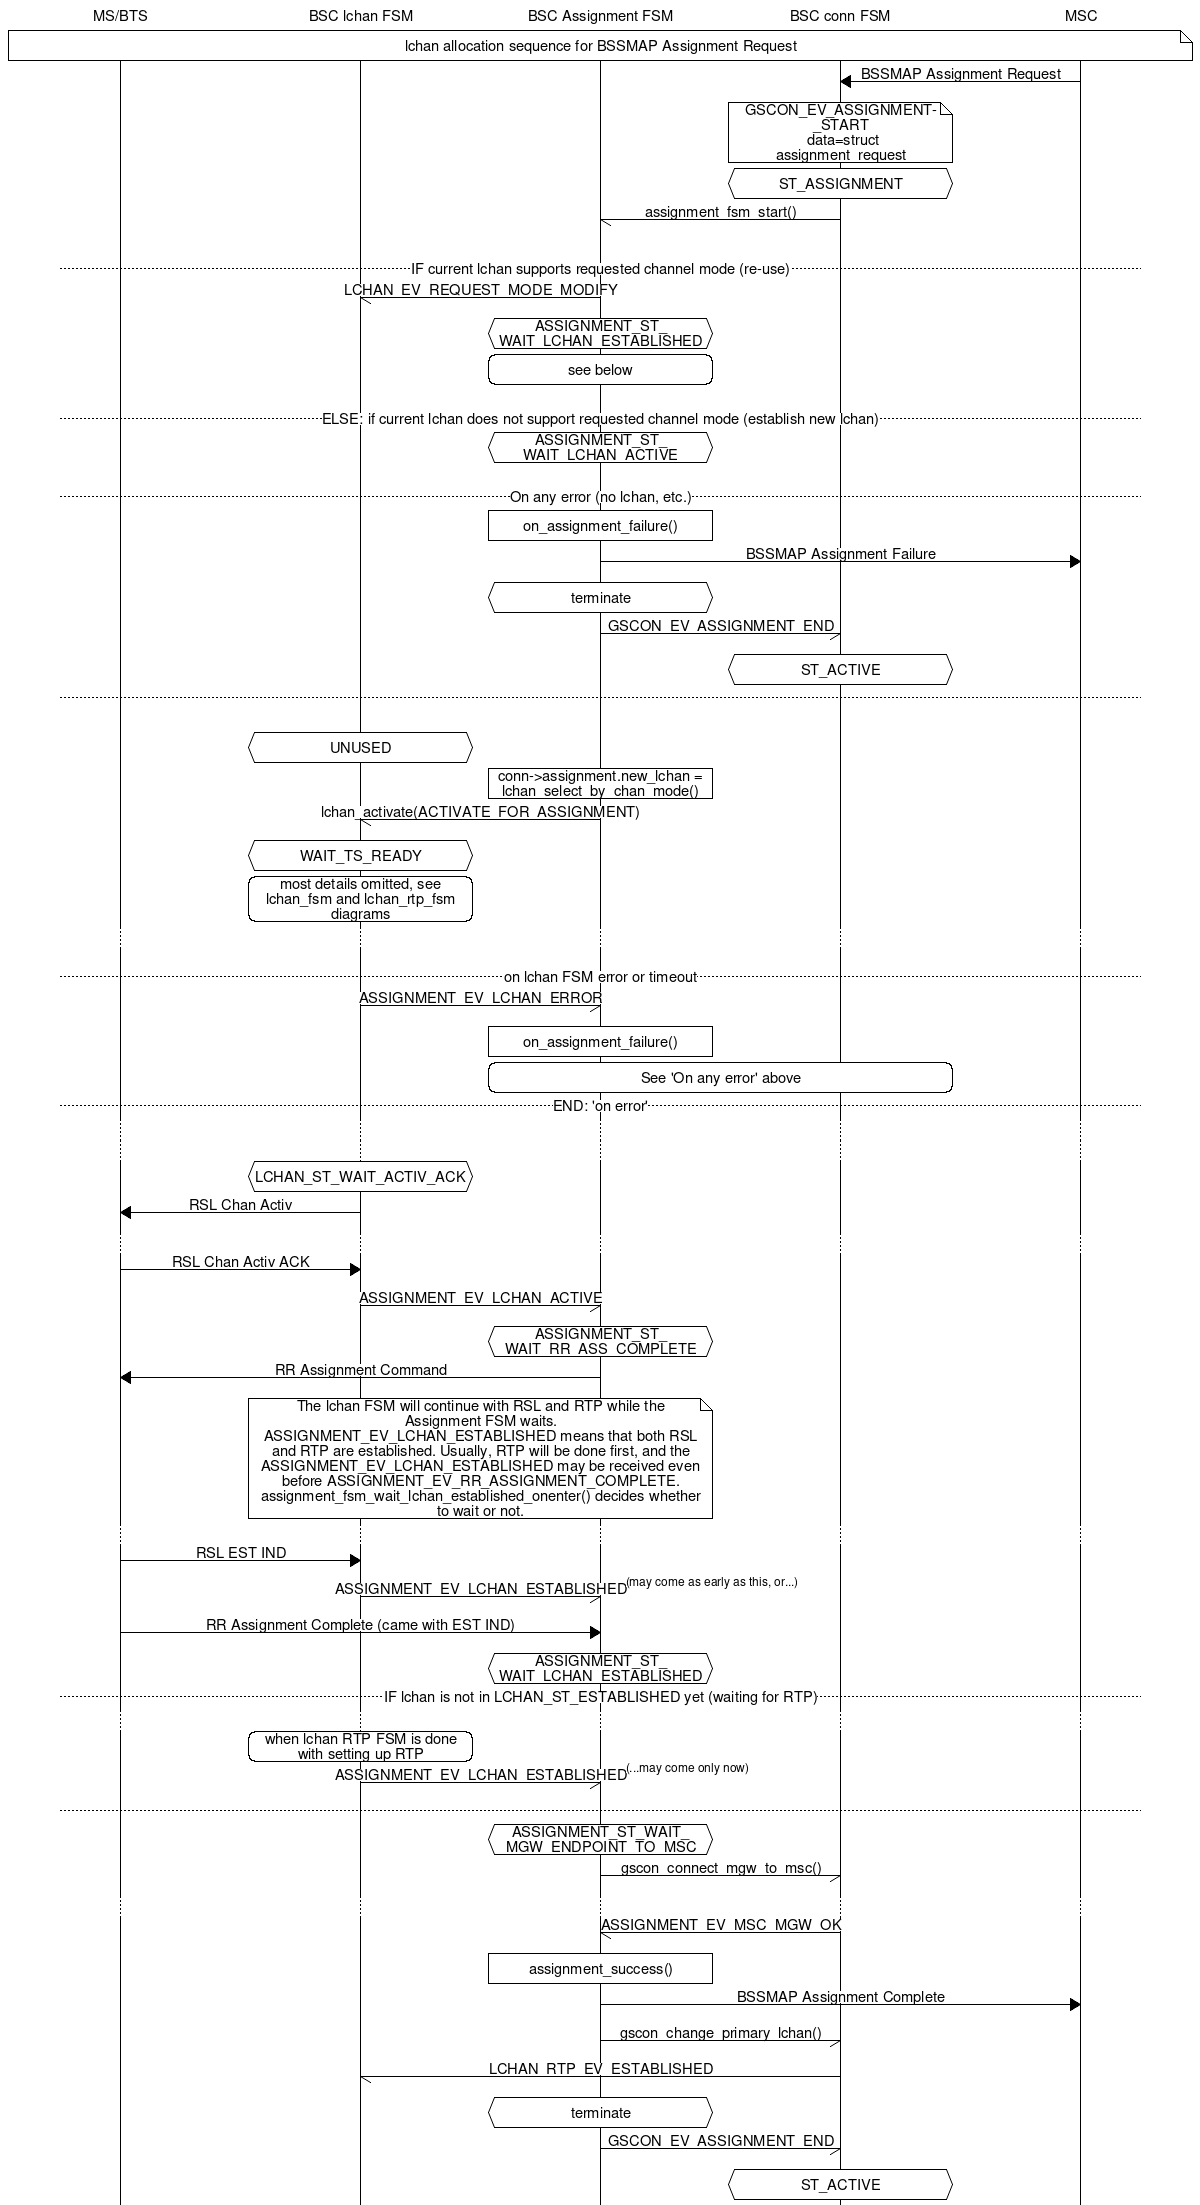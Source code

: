 msc {
	hscale=2;
	ms [label="MS/BTS"], lchan[label="BSC lchan FSM"], ass[label="BSC Assignment FSM"],
	gscon[label="BSC conn FSM"], msc_[label="MSC"];

	ms note msc_ [label="lchan allocation sequence for BSSMAP Assignment Request"];

	gscon <= msc_ [label="BSSMAP Assignment Request"];
	gscon note gscon [label="GSCON_EV_ASSIGNMENT_START\n data=struct assignment_request"];
	gscon abox gscon [label="ST_ASSIGNMENT"];
	ass <- gscon [label="assignment_fsm_start()"];
	|||;
	--- [label="IF current lchan supports requested channel mode (re-use)"];
	lchan <- ass [label="LCHAN_EV_REQUEST_MODE_MODIFY"];
	ass abox ass [label="ASSIGNMENT_ST_\nWAIT_LCHAN_ESTABLISHED"];
	ass rbox ass [label="see below"];

	|||;
	--- [label="ELSE: if current lchan does not support requested channel mode (establish new lchan)"];
	ass abox ass [label="ASSIGNMENT_ST_\nWAIT_LCHAN_ACTIVE"];

	|||;
	--- [label="On any error (no lchan, etc.)"];
	ass box ass [label="on_assignment_failure()"];
	ass => msc_ [label="BSSMAP Assignment Failure"];
	ass abox ass [label="terminate"];
	ass -> gscon [label="GSCON_EV_ASSIGNMENT_END"];
	gscon abox gscon [label="ST_ACTIVE"];
	---;
	|||;
	lchan abox lchan [label="UNUSED"];
	ass box ass [label="conn->assignment.new_lchan = lchan_select_by_chan_mode()"];
	lchan <- ass [label="lchan_activate(ACTIVATE_FOR_ASSIGNMENT)"];
	lchan abox lchan [label="WAIT_TS_READY"];
	lchan rbox lchan [label="most details omitted, see lchan_fsm and lchan_rtp_fsm diagrams"];
	...;
	|||;
	--- [label="on lchan FSM error or timeout"];
	lchan -> ass [label="ASSIGNMENT_EV_LCHAN_ERROR"];
	ass box ass [label="on_assignment_failure()"];
	ass rbox gscon [label="See 'On any error' above"];
	--- [label="END: 'on error'"];
	...;
	...;

	lchan abox lchan [label="LCHAN_ST_WAIT_ACTIV_ACK"];
	ms <= lchan [label="RSL Chan Activ"];
	...;
	ms => lchan [label="RSL Chan Activ ACK"];
	lchan -> ass [label="ASSIGNMENT_EV_LCHAN_ACTIVE"];
	ass abox ass [label="ASSIGNMENT_ST_\nWAIT_RR_ASS_COMPLETE"];
	ms <= ass [label="RR Assignment Command"];
	lchan note ass [label="The lchan FSM will continue with RSL and RTP while the Assignment FSM waits.
		ASSIGNMENT_EV_LCHAN_ESTABLISHED means that both RSL and RTP are established.
		Usually, RTP will be done first, and the ASSIGNMENT_EV_LCHAN_ESTABLISHED may be
		received even before ASSIGNMENT_EV_RR_ASSIGNMENT_COMPLETE.
		assignment_fsm_wait_lchan_established_onenter() decides whether to wait or not."];
	...;
	ms => lchan [label="RSL EST IND"];
	lchan -> ass [label="ASSIGNMENT_EV_LCHAN_ESTABLISHED",ID="(may come as early as this, or...)"];
	ms => ass [label="RR Assignment Complete (came with EST IND)"];
	ass abox ass [label="ASSIGNMENT_ST_\nWAIT_LCHAN_ESTABLISHED"];
	--- [label="IF lchan is not in LCHAN_ST_ESTABLISHED yet (waiting for RTP)"];
	...;
	lchan rbox lchan [label="when lchan RTP FSM is done with setting up RTP"];
	lchan -> ass [label="ASSIGNMENT_EV_LCHAN_ESTABLISHED",ID="(...may come only now)"];
	---;
	ass abox ass [label="ASSIGNMENT_ST_WAIT_\nMGW_ENDPOINT_TO_MSC"];
	ass -> gscon [label="gscon_connect_mgw_to_msc()"];
	...;
	ass <- gscon [label="ASSIGNMENT_EV_MSC_MGW_OK"];
	ass box ass [label="assignment_success()"];
	ass => msc_ [label="BSSMAP Assignment Complete"];
	ass -> gscon [label="gscon_change_primary_lchan()"];
	lchan <- gscon [label="LCHAN_RTP_EV_ESTABLISHED"];
	ass abox ass [label="terminate"];
	ass -> gscon [label="GSCON_EV_ASSIGNMENT_END"];
	gscon abox gscon [label="ST_ACTIVE"];

}
